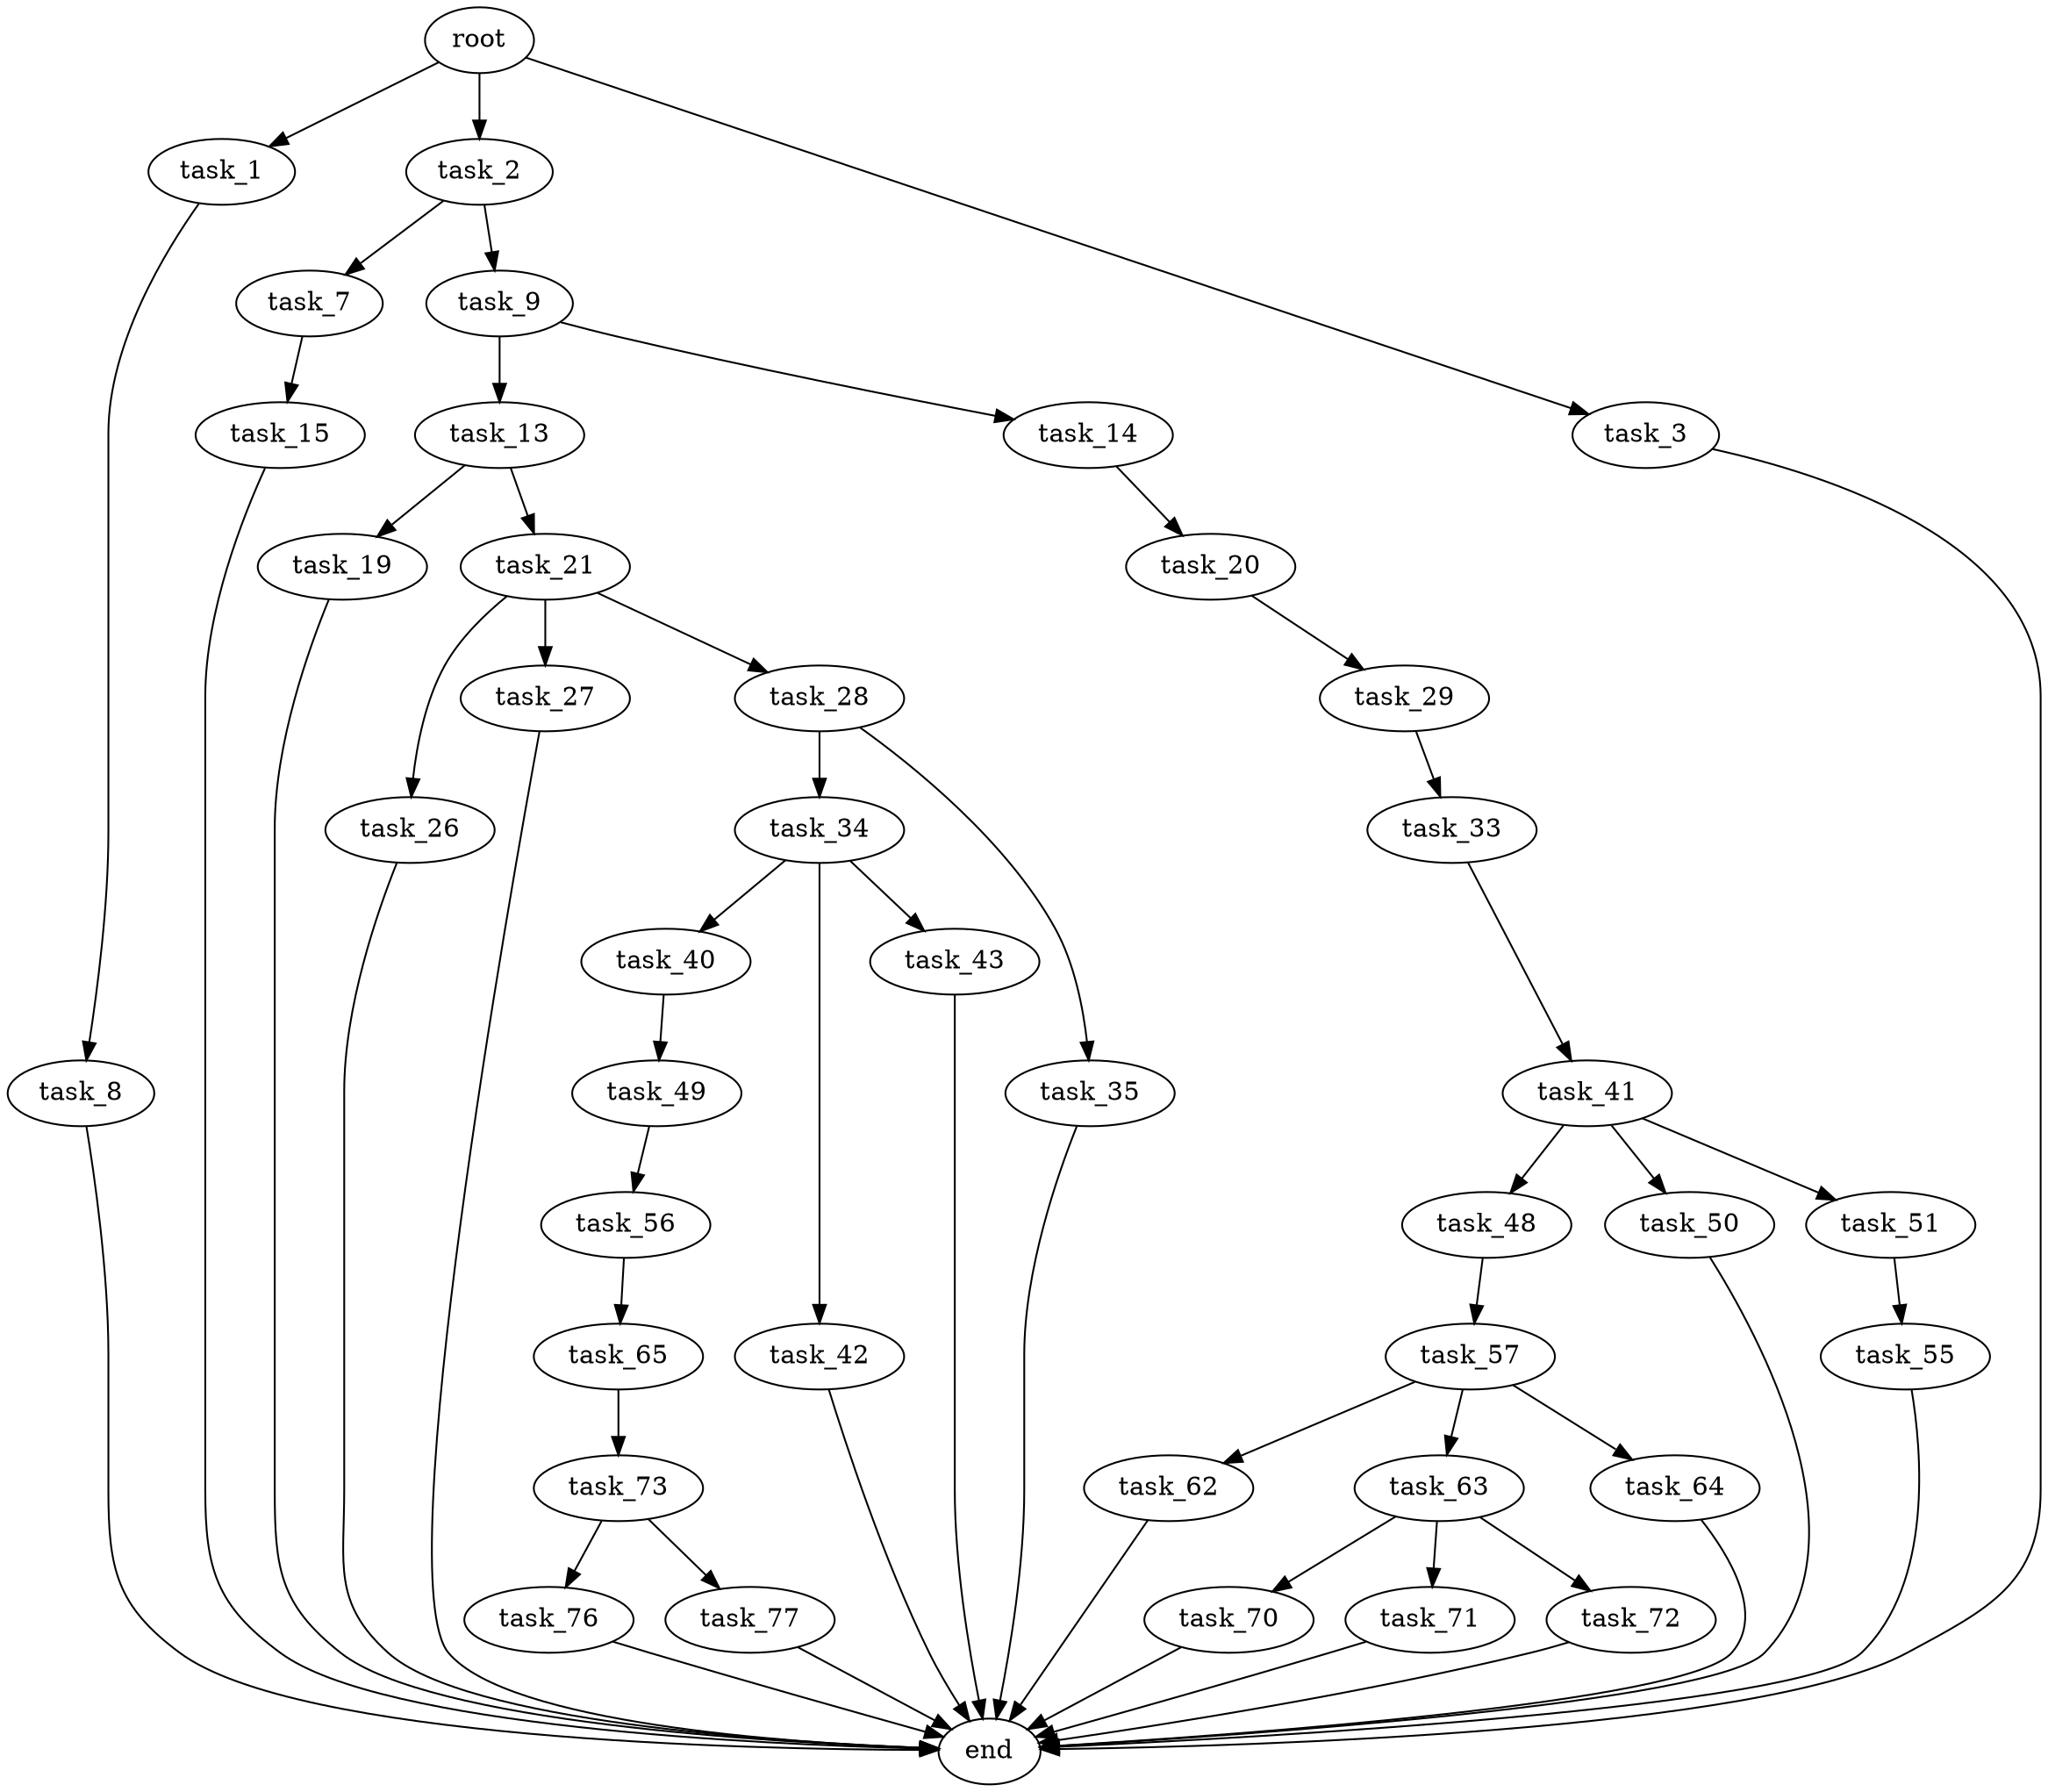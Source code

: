 digraph G {
  root [size="0.000000"];
  task_1 [size="48032177031.000000"];
  task_2 [size="462953105768.000000"];
  task_3 [size="610915165692.000000"];
  task_8 [size="8589934592.000000"];
  task_7 [size="9253985608.000000"];
  task_9 [size="549755813888.000000"];
  end [size="0.000000"];
  task_15 [size="20409937172.000000"];
  task_13 [size="68719476736.000000"];
  task_14 [size="287353008116.000000"];
  task_19 [size="8585122214.000000"];
  task_21 [size="2334169265.000000"];
  task_20 [size="24847862299.000000"];
  task_29 [size="494565290763.000000"];
  task_26 [size="7647938459.000000"];
  task_27 [size="2080696705.000000"];
  task_28 [size="144637575956.000000"];
  task_34 [size="747862835231.000000"];
  task_35 [size="106043739044.000000"];
  task_33 [size="549755813888.000000"];
  task_41 [size="782757789696.000000"];
  task_40 [size="23513073532.000000"];
  task_42 [size="14275214636.000000"];
  task_43 [size="338084749659.000000"];
  task_49 [size="15921545707.000000"];
  task_48 [size="196505034589.000000"];
  task_50 [size="1073741824000.000000"];
  task_51 [size="2172596323.000000"];
  task_57 [size="8589934592.000000"];
  task_56 [size="8589934592.000000"];
  task_55 [size="6330271802.000000"];
  task_65 [size="195568106292.000000"];
  task_62 [size="430897039156.000000"];
  task_63 [size="778562861293.000000"];
  task_64 [size="1073741824000.000000"];
  task_70 [size="34435974715.000000"];
  task_71 [size="1004932494254.000000"];
  task_72 [size="497247007452.000000"];
  task_73 [size="7737927036.000000"];
  task_76 [size="8589934592.000000"];
  task_77 [size="1741502672.000000"];

  root -> task_1 [size="1.000000"];
  root -> task_2 [size="1.000000"];
  root -> task_3 [size="1.000000"];
  task_1 -> task_8 [size="75497472.000000"];
  task_2 -> task_7 [size="301989888.000000"];
  task_2 -> task_9 [size="301989888.000000"];
  task_3 -> end [size="1.000000"];
  task_8 -> end [size="1.000000"];
  task_7 -> task_15 [size="209715200.000000"];
  task_9 -> task_13 [size="536870912.000000"];
  task_9 -> task_14 [size="536870912.000000"];
  task_15 -> end [size="1.000000"];
  task_13 -> task_19 [size="134217728.000000"];
  task_13 -> task_21 [size="134217728.000000"];
  task_14 -> task_20 [size="411041792.000000"];
  task_19 -> end [size="1.000000"];
  task_21 -> task_26 [size="75497472.000000"];
  task_21 -> task_27 [size="75497472.000000"];
  task_21 -> task_28 [size="75497472.000000"];
  task_20 -> task_29 [size="411041792.000000"];
  task_29 -> task_33 [size="411041792.000000"];
  task_26 -> end [size="1.000000"];
  task_27 -> end [size="1.000000"];
  task_28 -> task_34 [size="679477248.000000"];
  task_28 -> task_35 [size="679477248.000000"];
  task_34 -> task_40 [size="679477248.000000"];
  task_34 -> task_42 [size="679477248.000000"];
  task_34 -> task_43 [size="679477248.000000"];
  task_35 -> end [size="1.000000"];
  task_33 -> task_41 [size="536870912.000000"];
  task_41 -> task_48 [size="679477248.000000"];
  task_41 -> task_50 [size="679477248.000000"];
  task_41 -> task_51 [size="679477248.000000"];
  task_40 -> task_49 [size="536870912.000000"];
  task_42 -> end [size="1.000000"];
  task_43 -> end [size="1.000000"];
  task_49 -> task_56 [size="411041792.000000"];
  task_48 -> task_57 [size="679477248.000000"];
  task_50 -> end [size="1.000000"];
  task_51 -> task_55 [size="75497472.000000"];
  task_57 -> task_62 [size="33554432.000000"];
  task_57 -> task_63 [size="33554432.000000"];
  task_57 -> task_64 [size="33554432.000000"];
  task_56 -> task_65 [size="33554432.000000"];
  task_55 -> end [size="1.000000"];
  task_65 -> task_73 [size="411041792.000000"];
  task_62 -> end [size="1.000000"];
  task_63 -> task_70 [size="838860800.000000"];
  task_63 -> task_71 [size="838860800.000000"];
  task_63 -> task_72 [size="838860800.000000"];
  task_64 -> end [size="1.000000"];
  task_70 -> end [size="1.000000"];
  task_71 -> end [size="1.000000"];
  task_72 -> end [size="1.000000"];
  task_73 -> task_76 [size="301989888.000000"];
  task_73 -> task_77 [size="301989888.000000"];
  task_76 -> end [size="1.000000"];
  task_77 -> end [size="1.000000"];
}
